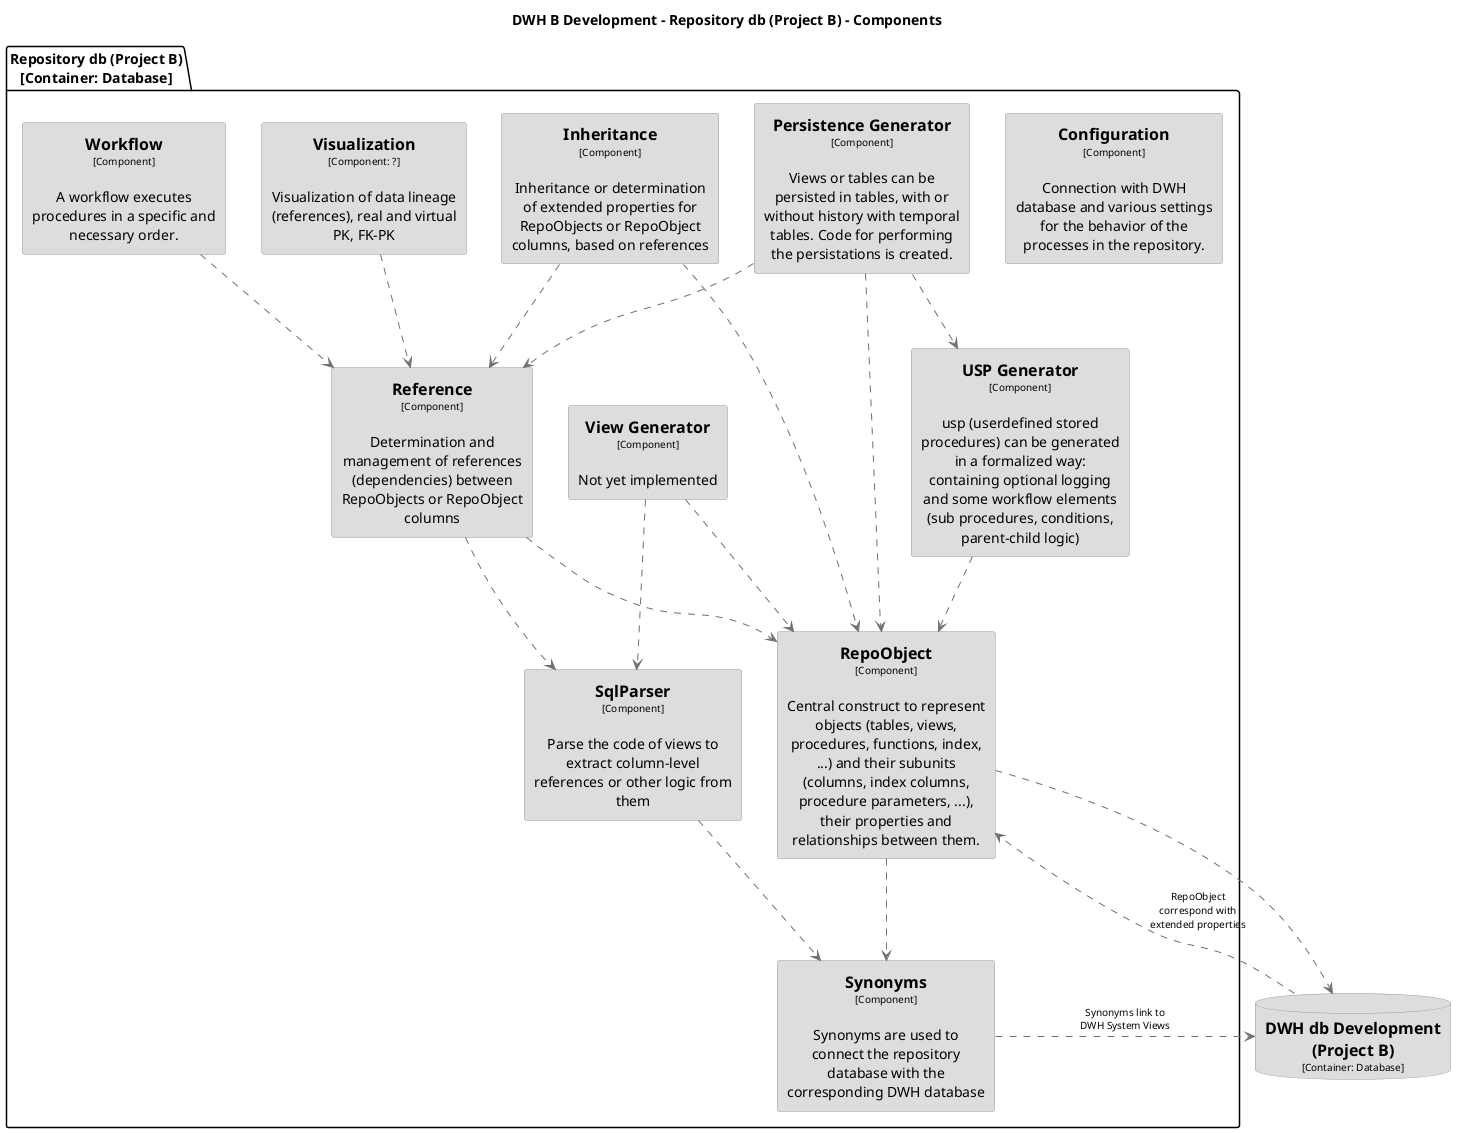 @startuml(id=DWHBDevelopment-RepositorydbProjectB-Component)
title DWH B Development - Repository db (Project B) - Components

skinparam {
  shadowing false
  arrowFontSize 10
  defaultTextAlignment center
  wrapWidth 200
  maxMessageSize 100
}
hide stereotype
top to bottom direction
skinparam rectangle<<11>> {
  BackgroundColor #dddddd
  FontColor #000000
  BorderColor #9A9A9A
}
skinparam rectangle<<12>> {
  BackgroundColor #dddddd
  FontColor #000000
  BorderColor #9A9A9A
}
skinparam rectangle<<13>> {
  BackgroundColor #dddddd
  FontColor #000000
  BorderColor #9A9A9A
}
skinparam rectangle<<14>> {
  BackgroundColor #dddddd
  FontColor #000000
  BorderColor #9A9A9A
}
skinparam rectangle<<15>> {
  BackgroundColor #dddddd
  FontColor #000000
  BorderColor #9A9A9A
}
skinparam rectangle<<16>> {
  BackgroundColor #dddddd
  FontColor #000000
  BorderColor #9A9A9A
}
skinparam database<<17>> {
  BackgroundColor #dddddd
  FontColor #000000
  BorderColor #9A9A9A
}
skinparam rectangle<<6>> {
  BackgroundColor #dddddd
  FontColor #000000
  BorderColor #9A9A9A
}
skinparam rectangle<<7>> {
  BackgroundColor #dddddd
  FontColor #000000
  BorderColor #9A9A9A
}
skinparam rectangle<<8>> {
  BackgroundColor #dddddd
  FontColor #000000
  BorderColor #9A9A9A
}
skinparam rectangle<<9>> {
  BackgroundColor #dddddd
  FontColor #000000
  BorderColor #9A9A9A
}
skinparam rectangle<<10>> {
  BackgroundColor #dddddd
  FontColor #000000
  BorderColor #9A9A9A
}
database "==DWH db Development (Project B)\n<size:10>[Container: Database]</size>" <<17>> as 17
package "Repository db (Project B)\n[Container: Database]" {
  rectangle "==Configuration\n<size:10>[Component]</size>\n\nConnection with DWH database and various settings for the behavior of the processes in the repository." <<7>> as 7
  rectangle "==Inheritance\n<size:10>[Component]</size>\n\nInheritance or determination of extended properties for RepoObjects or RepoObject columns, based on references" <<11>> as 11
  rectangle "==Persistence Generator\n<size:10>[Component]</size>\n\nViews or tables can be persisted in tables, with or without history with temporal tables. Code for performing the persistations is created." <<13>> as 13
  rectangle "==Reference\n<size:10>[Component]</size>\n\nDetermination and management of references (dependencies) between RepoObjects or RepoObject columns" <<10>> as 10
  rectangle "==RepoObject\n<size:10>[Component]</size>\n\nCentral construct to represent objects (tables, views, procedures, functions, index, ...) and their subunits (columns, index columns, procedure parameters, ...), their properties and relationships between them." <<8>> as 8
  rectangle "==SqlParser\n<size:10>[Component]</size>\n\nParse the code of views to extract column-level references or other logic from them" <<9>> as 9
  rectangle "==Synonyms\n<size:10>[Component]</size>\n\nSynonyms are used to connect the repository database with the corresponding DWH database" <<6>> as 6
  rectangle "==USP Generator\n<size:10>[Component]</size>\n\nusp (userdefined stored procedures) can be generated in a formalized way: containing optional logging and some workflow elements (sub procedures, conditions, parent-child logic)" <<12>> as 12
  rectangle "==View Generator\n<size:10>[Component]</size>\n\nNot yet implemented" <<14>> as 14
  rectangle "==Visualization\n<size:10>[Component: ?]</size>\n\nVisualization of data lineage (references), real and virtual PK, FK-PK" <<16>> as 16
  rectangle "==Workflow\n<size:10>[Component]</size>\n\nA workflow executes procedures in a specific and necessary order." <<15>> as 15
}
17 .[#707070].> 8 : "RepoObject correspond with extended properties"
11 .[#707070].> 10 : ""
11 .[#707070].> 8 : ""
13 .[#707070].> 10 : ""
13 .[#707070].> 8 : ""
13 .[#707070].> 12 : ""
10 .[#707070].> 8 : ""
10 .[#707070].> 9 : ""
8 .[#707070].> 17 : ""
8 .[#707070].> 6 : ""
9 .[#707070].> 6 : ""
6 .[#707070].> 17 : "Synonyms link to DWH System Views"
12 .[#707070].> 8 : ""
14 .[#707070].> 8 : ""
14 .[#707070].> 9 : ""
16 .[#707070].> 10 : ""
15 .[#707070].> 10 : ""
@enduml